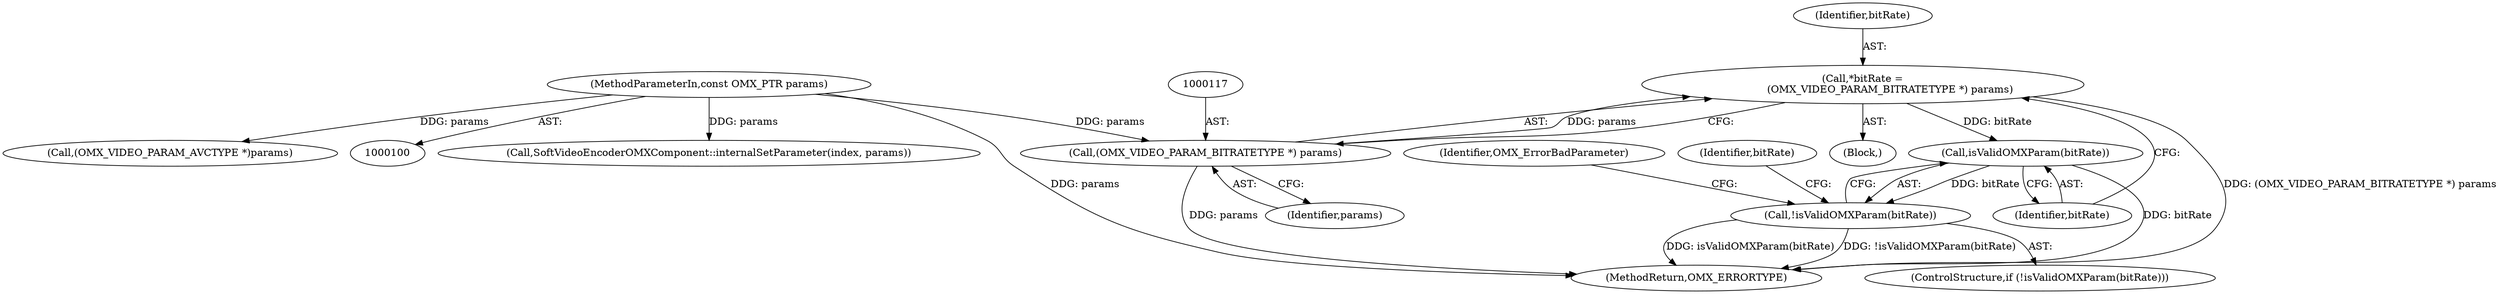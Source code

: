 digraph "0_Android_295c883fe3105b19bcd0f9e07d54c6b589fc5bff_13@pointer" {
"1000114" [label="(Call,*bitRate =\n                 (OMX_VIDEO_PARAM_BITRATETYPE *) params)"];
"1000116" [label="(Call,(OMX_VIDEO_PARAM_BITRATETYPE *) params)"];
"1000102" [label="(MethodParameterIn,const OMX_PTR params)"];
"1000121" [label="(Call,isValidOMXParam(bitRate))"];
"1000120" [label="(Call,!isValidOMXParam(bitRate))"];
"1000122" [label="(Identifier,bitRate)"];
"1000121" [label="(Call,isValidOMXParam(bitRate))"];
"1000114" [label="(Call,*bitRate =\n                 (OMX_VIDEO_PARAM_BITRATETYPE *) params)"];
"1000125" [label="(Identifier,OMX_ErrorBadParameter)"];
"1000271" [label="(Call,SoftVideoEncoderOMXComponent::internalSetParameter(index, params))"];
"1000120" [label="(Call,!isValidOMXParam(bitRate))"];
"1000274" [label="(MethodReturn,OMX_ERRORTYPE)"];
"1000153" [label="(Call,(OMX_VIDEO_PARAM_AVCTYPE *)params)"];
"1000116" [label="(Call,(OMX_VIDEO_PARAM_BITRATETYPE *) params)"];
"1000130" [label="(Identifier,bitRate)"];
"1000112" [label="(Block,)"];
"1000102" [label="(MethodParameterIn,const OMX_PTR params)"];
"1000118" [label="(Identifier,params)"];
"1000119" [label="(ControlStructure,if (!isValidOMXParam(bitRate)))"];
"1000115" [label="(Identifier,bitRate)"];
"1000114" -> "1000112"  [label="AST: "];
"1000114" -> "1000116"  [label="CFG: "];
"1000115" -> "1000114"  [label="AST: "];
"1000116" -> "1000114"  [label="AST: "];
"1000122" -> "1000114"  [label="CFG: "];
"1000114" -> "1000274"  [label="DDG: (OMX_VIDEO_PARAM_BITRATETYPE *) params"];
"1000116" -> "1000114"  [label="DDG: params"];
"1000114" -> "1000121"  [label="DDG: bitRate"];
"1000116" -> "1000118"  [label="CFG: "];
"1000117" -> "1000116"  [label="AST: "];
"1000118" -> "1000116"  [label="AST: "];
"1000116" -> "1000274"  [label="DDG: params"];
"1000102" -> "1000116"  [label="DDG: params"];
"1000102" -> "1000100"  [label="AST: "];
"1000102" -> "1000274"  [label="DDG: params"];
"1000102" -> "1000153"  [label="DDG: params"];
"1000102" -> "1000271"  [label="DDG: params"];
"1000121" -> "1000120"  [label="AST: "];
"1000121" -> "1000122"  [label="CFG: "];
"1000122" -> "1000121"  [label="AST: "];
"1000120" -> "1000121"  [label="CFG: "];
"1000121" -> "1000274"  [label="DDG: bitRate"];
"1000121" -> "1000120"  [label="DDG: bitRate"];
"1000120" -> "1000119"  [label="AST: "];
"1000125" -> "1000120"  [label="CFG: "];
"1000130" -> "1000120"  [label="CFG: "];
"1000120" -> "1000274"  [label="DDG: isValidOMXParam(bitRate)"];
"1000120" -> "1000274"  [label="DDG: !isValidOMXParam(bitRate)"];
}

